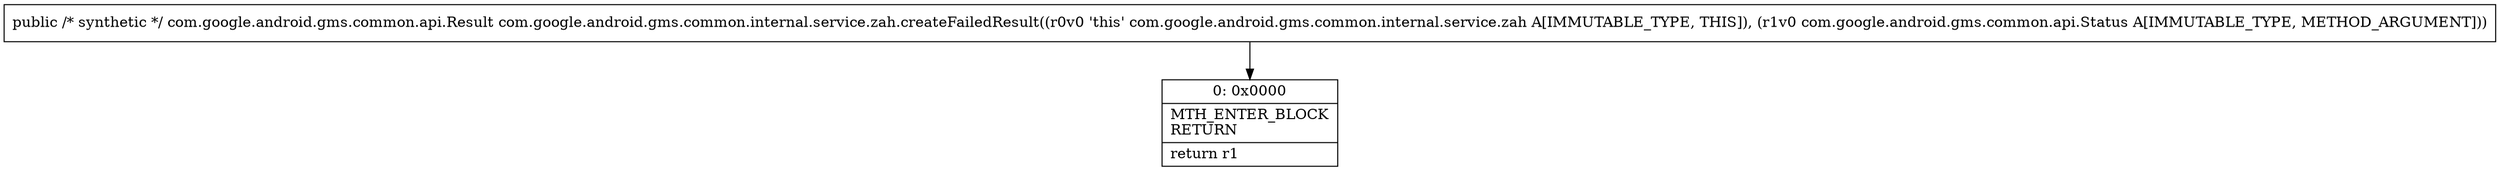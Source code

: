 digraph "CFG forcom.google.android.gms.common.internal.service.zah.createFailedResult(Lcom\/google\/android\/gms\/common\/api\/Status;)Lcom\/google\/android\/gms\/common\/api\/Result;" {
Node_0 [shape=record,label="{0\:\ 0x0000|MTH_ENTER_BLOCK\lRETURN\l|return r1\l}"];
MethodNode[shape=record,label="{public \/* synthetic *\/ com.google.android.gms.common.api.Result com.google.android.gms.common.internal.service.zah.createFailedResult((r0v0 'this' com.google.android.gms.common.internal.service.zah A[IMMUTABLE_TYPE, THIS]), (r1v0 com.google.android.gms.common.api.Status A[IMMUTABLE_TYPE, METHOD_ARGUMENT])) }"];
MethodNode -> Node_0;
}

